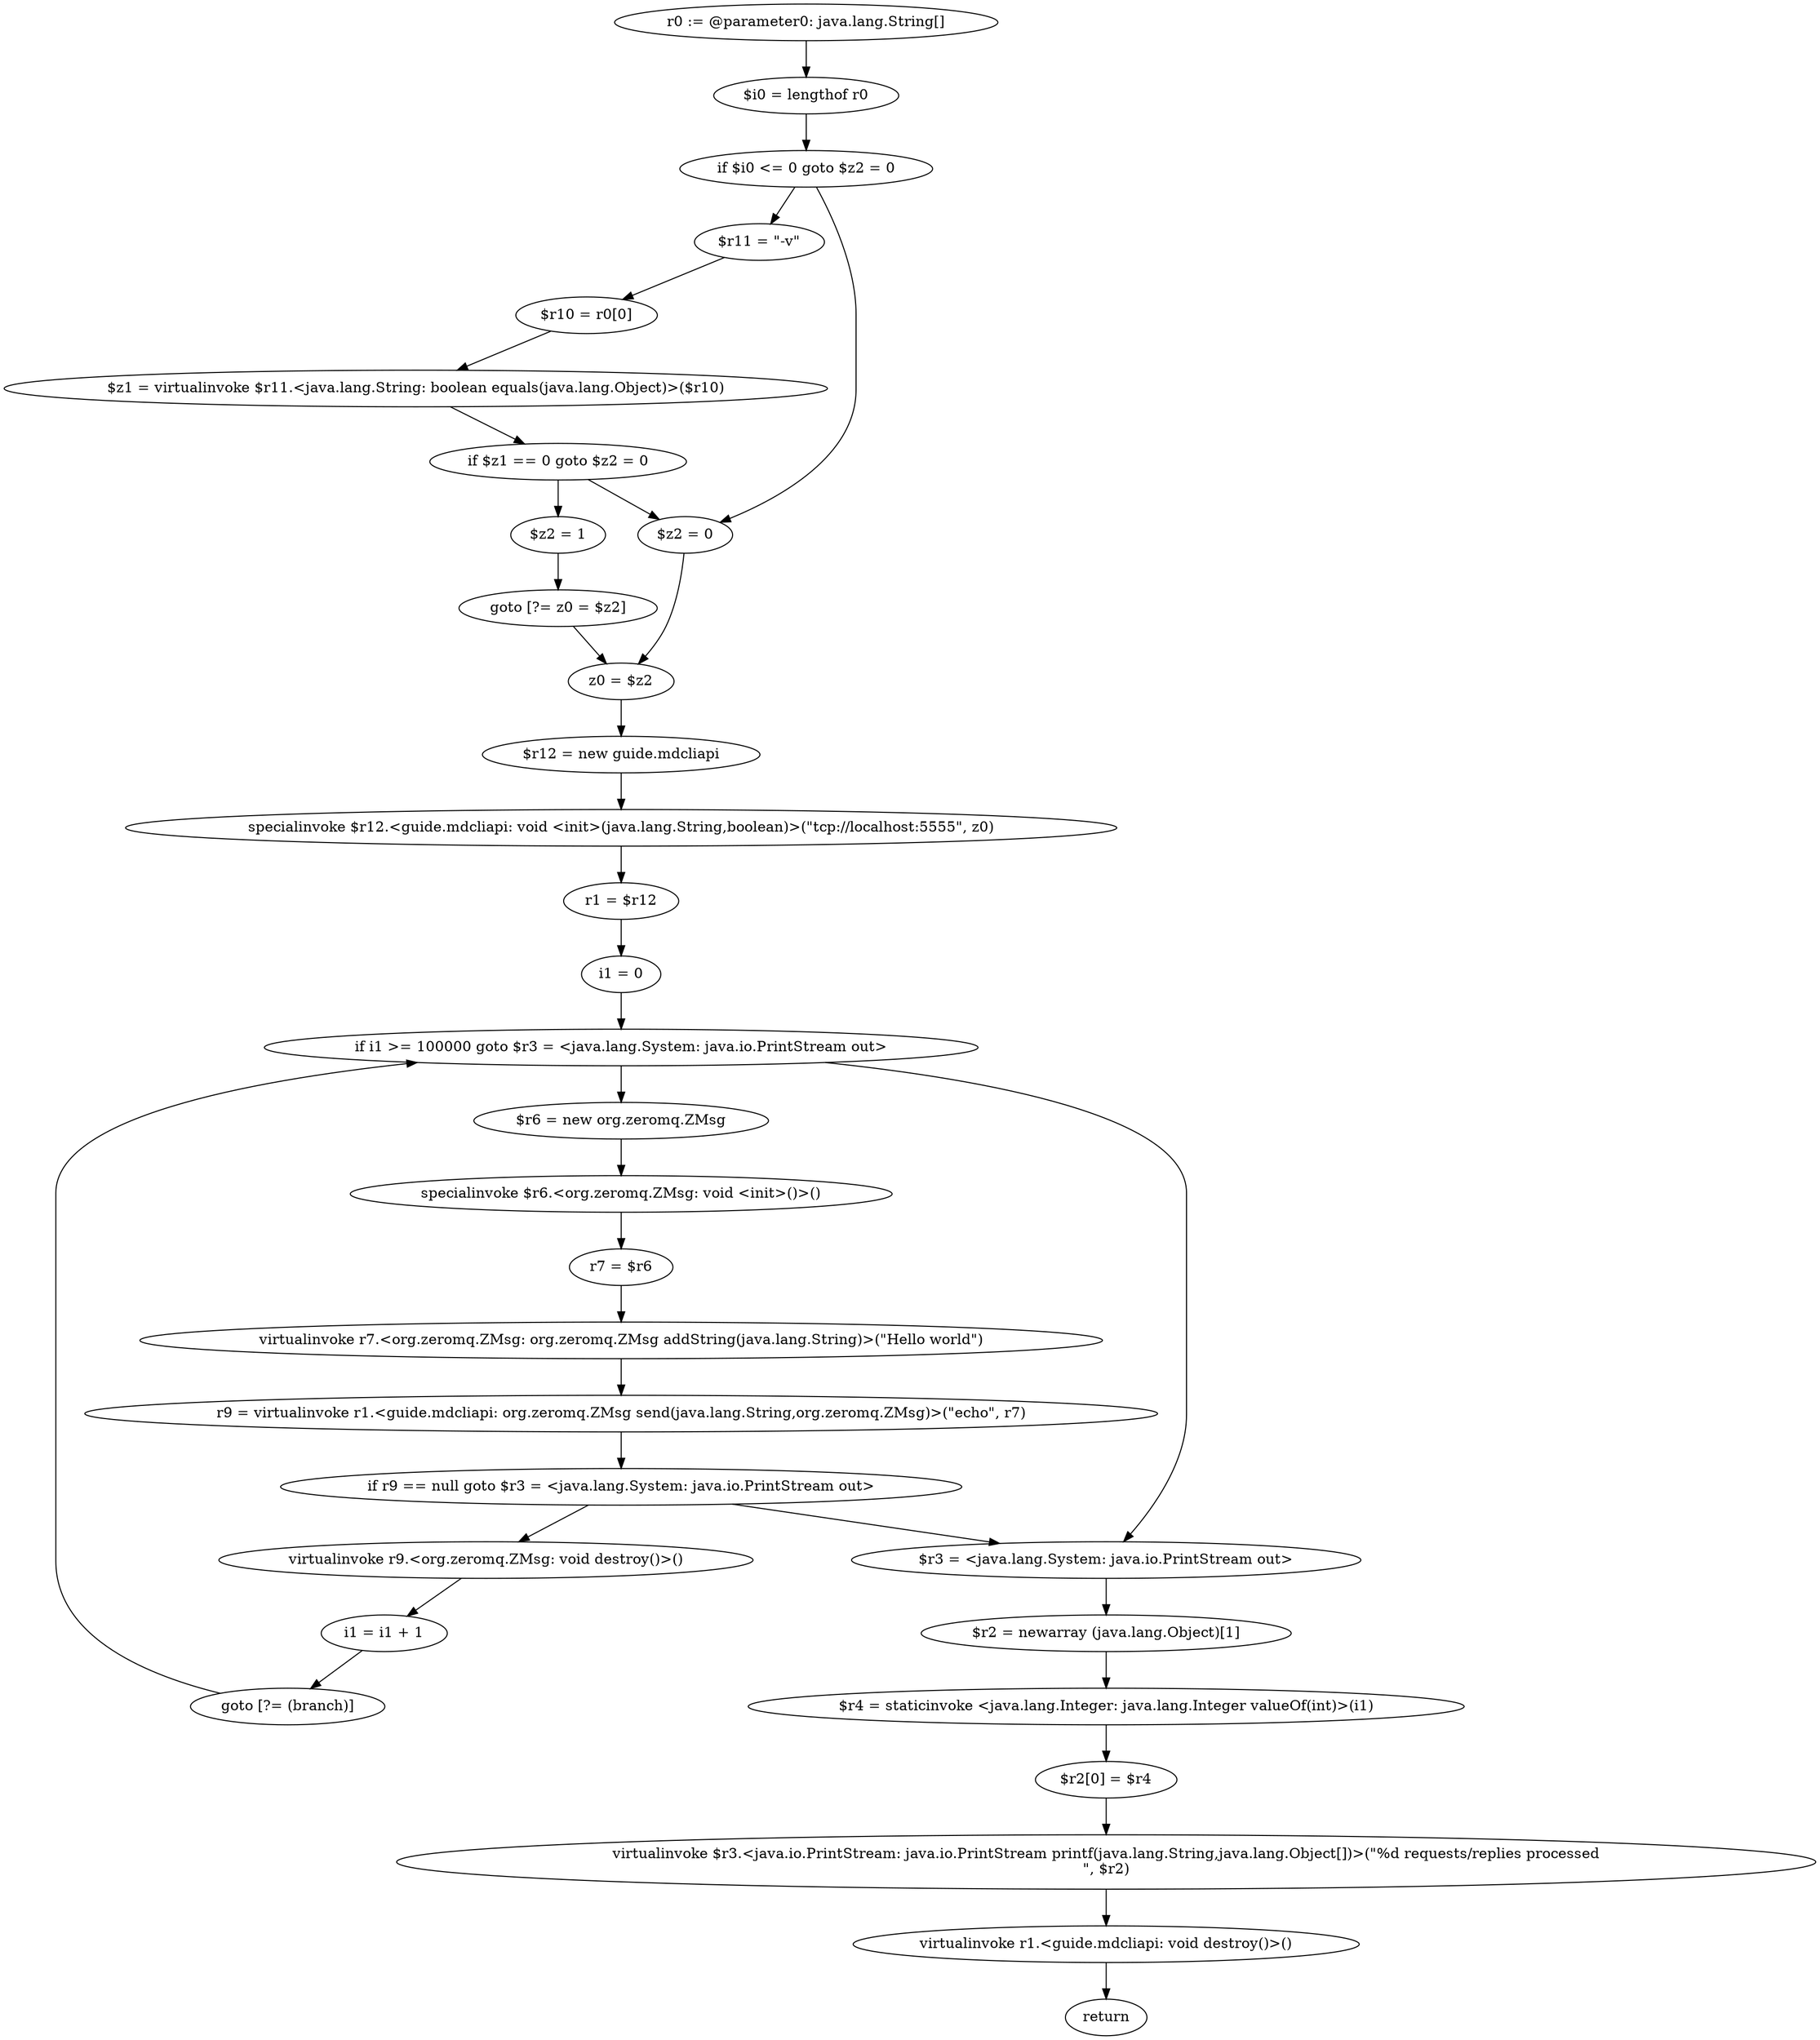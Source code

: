 digraph "unitGraph" {
    "r0 := @parameter0: java.lang.String[]"
    "$i0 = lengthof r0"
    "if $i0 <= 0 goto $z2 = 0"
    "$r11 = \"-v\""
    "$r10 = r0[0]"
    "$z1 = virtualinvoke $r11.<java.lang.String: boolean equals(java.lang.Object)>($r10)"
    "if $z1 == 0 goto $z2 = 0"
    "$z2 = 1"
    "goto [?= z0 = $z2]"
    "$z2 = 0"
    "z0 = $z2"
    "$r12 = new guide.mdcliapi"
    "specialinvoke $r12.<guide.mdcliapi: void <init>(java.lang.String,boolean)>(\"tcp://localhost:5555\", z0)"
    "r1 = $r12"
    "i1 = 0"
    "if i1 >= 100000 goto $r3 = <java.lang.System: java.io.PrintStream out>"
    "$r6 = new org.zeromq.ZMsg"
    "specialinvoke $r6.<org.zeromq.ZMsg: void <init>()>()"
    "r7 = $r6"
    "virtualinvoke r7.<org.zeromq.ZMsg: org.zeromq.ZMsg addString(java.lang.String)>(\"Hello world\")"
    "r9 = virtualinvoke r1.<guide.mdcliapi: org.zeromq.ZMsg send(java.lang.String,org.zeromq.ZMsg)>(\"echo\", r7)"
    "if r9 == null goto $r3 = <java.lang.System: java.io.PrintStream out>"
    "virtualinvoke r9.<org.zeromq.ZMsg: void destroy()>()"
    "i1 = i1 + 1"
    "goto [?= (branch)]"
    "$r3 = <java.lang.System: java.io.PrintStream out>"
    "$r2 = newarray (java.lang.Object)[1]"
    "$r4 = staticinvoke <java.lang.Integer: java.lang.Integer valueOf(int)>(i1)"
    "$r2[0] = $r4"
    "virtualinvoke $r3.<java.io.PrintStream: java.io.PrintStream printf(java.lang.String,java.lang.Object[])>(\"%d requests/replies processed\n\", $r2)"
    "virtualinvoke r1.<guide.mdcliapi: void destroy()>()"
    "return"
    "r0 := @parameter0: java.lang.String[]"->"$i0 = lengthof r0";
    "$i0 = lengthof r0"->"if $i0 <= 0 goto $z2 = 0";
    "if $i0 <= 0 goto $z2 = 0"->"$r11 = \"-v\"";
    "if $i0 <= 0 goto $z2 = 0"->"$z2 = 0";
    "$r11 = \"-v\""->"$r10 = r0[0]";
    "$r10 = r0[0]"->"$z1 = virtualinvoke $r11.<java.lang.String: boolean equals(java.lang.Object)>($r10)";
    "$z1 = virtualinvoke $r11.<java.lang.String: boolean equals(java.lang.Object)>($r10)"->"if $z1 == 0 goto $z2 = 0";
    "if $z1 == 0 goto $z2 = 0"->"$z2 = 1";
    "if $z1 == 0 goto $z2 = 0"->"$z2 = 0";
    "$z2 = 1"->"goto [?= z0 = $z2]";
    "goto [?= z0 = $z2]"->"z0 = $z2";
    "$z2 = 0"->"z0 = $z2";
    "z0 = $z2"->"$r12 = new guide.mdcliapi";
    "$r12 = new guide.mdcliapi"->"specialinvoke $r12.<guide.mdcliapi: void <init>(java.lang.String,boolean)>(\"tcp://localhost:5555\", z0)";
    "specialinvoke $r12.<guide.mdcliapi: void <init>(java.lang.String,boolean)>(\"tcp://localhost:5555\", z0)"->"r1 = $r12";
    "r1 = $r12"->"i1 = 0";
    "i1 = 0"->"if i1 >= 100000 goto $r3 = <java.lang.System: java.io.PrintStream out>";
    "if i1 >= 100000 goto $r3 = <java.lang.System: java.io.PrintStream out>"->"$r6 = new org.zeromq.ZMsg";
    "if i1 >= 100000 goto $r3 = <java.lang.System: java.io.PrintStream out>"->"$r3 = <java.lang.System: java.io.PrintStream out>";
    "$r6 = new org.zeromq.ZMsg"->"specialinvoke $r6.<org.zeromq.ZMsg: void <init>()>()";
    "specialinvoke $r6.<org.zeromq.ZMsg: void <init>()>()"->"r7 = $r6";
    "r7 = $r6"->"virtualinvoke r7.<org.zeromq.ZMsg: org.zeromq.ZMsg addString(java.lang.String)>(\"Hello world\")";
    "virtualinvoke r7.<org.zeromq.ZMsg: org.zeromq.ZMsg addString(java.lang.String)>(\"Hello world\")"->"r9 = virtualinvoke r1.<guide.mdcliapi: org.zeromq.ZMsg send(java.lang.String,org.zeromq.ZMsg)>(\"echo\", r7)";
    "r9 = virtualinvoke r1.<guide.mdcliapi: org.zeromq.ZMsg send(java.lang.String,org.zeromq.ZMsg)>(\"echo\", r7)"->"if r9 == null goto $r3 = <java.lang.System: java.io.PrintStream out>";
    "if r9 == null goto $r3 = <java.lang.System: java.io.PrintStream out>"->"virtualinvoke r9.<org.zeromq.ZMsg: void destroy()>()";
    "if r9 == null goto $r3 = <java.lang.System: java.io.PrintStream out>"->"$r3 = <java.lang.System: java.io.PrintStream out>";
    "virtualinvoke r9.<org.zeromq.ZMsg: void destroy()>()"->"i1 = i1 + 1";
    "i1 = i1 + 1"->"goto [?= (branch)]";
    "goto [?= (branch)]"->"if i1 >= 100000 goto $r3 = <java.lang.System: java.io.PrintStream out>";
    "$r3 = <java.lang.System: java.io.PrintStream out>"->"$r2 = newarray (java.lang.Object)[1]";
    "$r2 = newarray (java.lang.Object)[1]"->"$r4 = staticinvoke <java.lang.Integer: java.lang.Integer valueOf(int)>(i1)";
    "$r4 = staticinvoke <java.lang.Integer: java.lang.Integer valueOf(int)>(i1)"->"$r2[0] = $r4";
    "$r2[0] = $r4"->"virtualinvoke $r3.<java.io.PrintStream: java.io.PrintStream printf(java.lang.String,java.lang.Object[])>(\"%d requests/replies processed\n\", $r2)";
    "virtualinvoke $r3.<java.io.PrintStream: java.io.PrintStream printf(java.lang.String,java.lang.Object[])>(\"%d requests/replies processed\n\", $r2)"->"virtualinvoke r1.<guide.mdcliapi: void destroy()>()";
    "virtualinvoke r1.<guide.mdcliapi: void destroy()>()"->"return";
}
